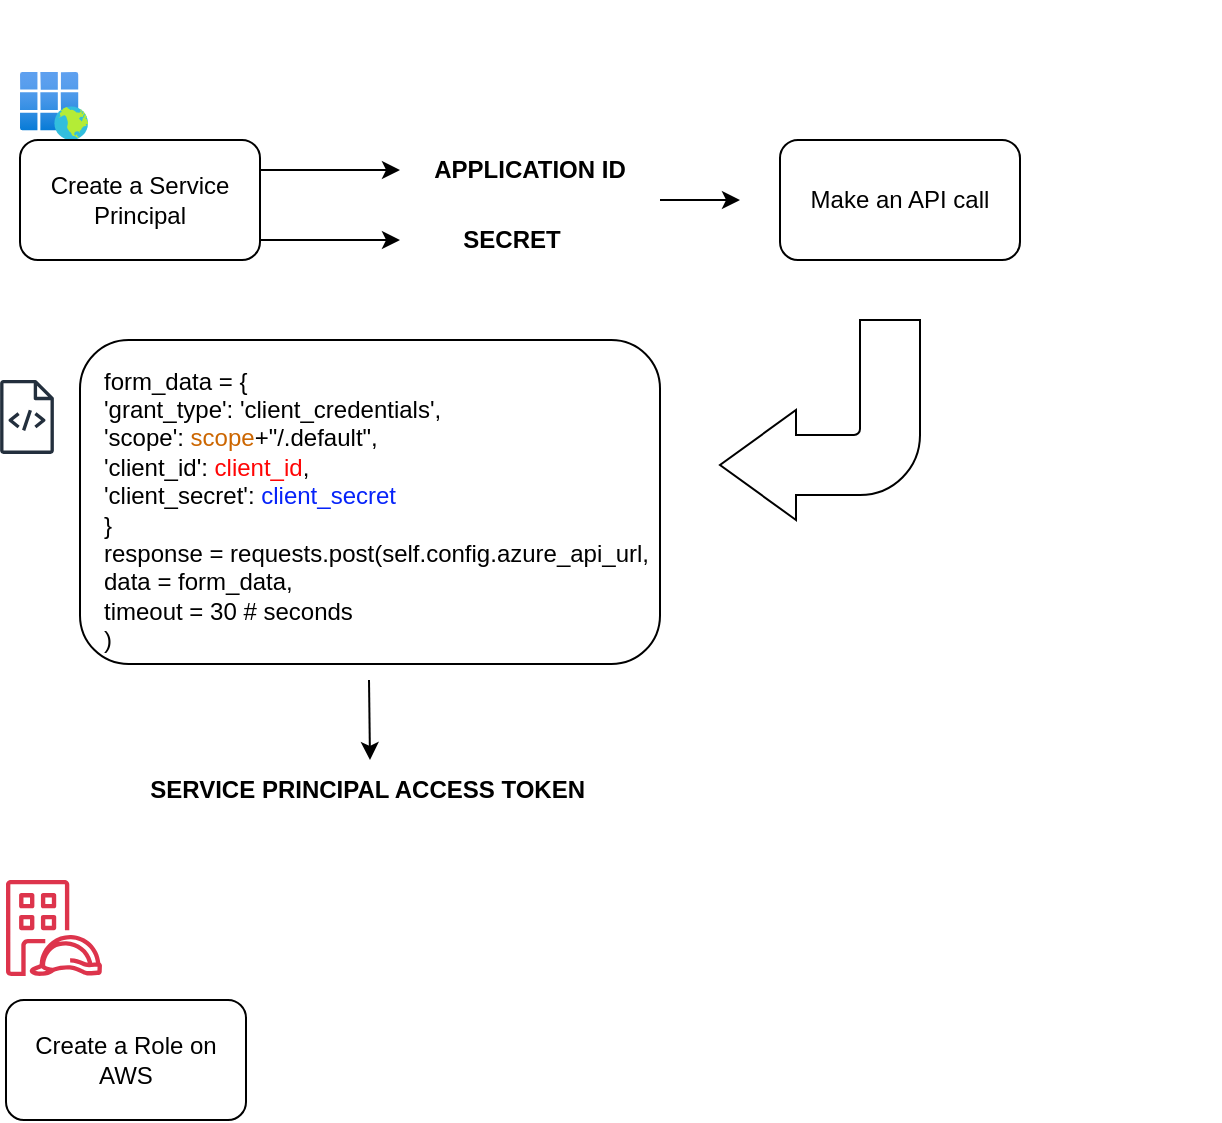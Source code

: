 <mxfile version="24.7.17">
  <diagram name="Page-1" id="rgw7u6xFR-ZV7shGWzve">
    <mxGraphModel dx="749" dy="435" grid="1" gridSize="10" guides="1" tooltips="1" connect="1" arrows="1" fold="1" page="1" pageScale="1" pageWidth="850" pageHeight="1100" math="0" shadow="0">
      <root>
        <mxCell id="0" />
        <mxCell id="1" parent="0" />
        <mxCell id="-ZoH8AaSv6jImLgKxDBK-23" value="" style="rounded=1;whiteSpace=wrap;html=1;" vertex="1" parent="1">
          <mxGeometry x="90" y="180" width="290" height="162" as="geometry" />
        </mxCell>
        <mxCell id="-ZoH8AaSv6jImLgKxDBK-1" value="" style="image;aspect=fixed;html=1;points=[];align=center;fontSize=12;image=img/lib/azure2/identity/Enterprise_Applications.svg;" vertex="1" parent="1">
          <mxGeometry x="60" y="46" width="34" height="34" as="geometry" />
        </mxCell>
        <mxCell id="-ZoH8AaSv6jImLgKxDBK-2" value="Create a Service Principal" style="rounded=1;whiteSpace=wrap;html=1;" vertex="1" parent="1">
          <mxGeometry x="60" y="80" width="120" height="60" as="geometry" />
        </mxCell>
        <mxCell id="-ZoH8AaSv6jImLgKxDBK-4" value="" style="endArrow=classic;html=1;rounded=0;exitX=1;exitY=0.25;exitDx=0;exitDy=0;" edge="1" parent="1" source="-ZoH8AaSv6jImLgKxDBK-2">
          <mxGeometry width="50" height="50" relative="1" as="geometry">
            <mxPoint x="380" y="270" as="sourcePoint" />
            <mxPoint x="250" y="95" as="targetPoint" />
          </mxGeometry>
        </mxCell>
        <mxCell id="-ZoH8AaSv6jImLgKxDBK-5" value="" style="endArrow=classic;html=1;rounded=0;exitX=1;exitY=0.25;exitDx=0;exitDy=0;" edge="1" parent="1">
          <mxGeometry width="50" height="50" relative="1" as="geometry">
            <mxPoint x="180" y="130" as="sourcePoint" />
            <mxPoint x="250" y="130" as="targetPoint" />
          </mxGeometry>
        </mxCell>
        <mxCell id="-ZoH8AaSv6jImLgKxDBK-7" value="&lt;b&gt;APPLICATION ID&lt;/b&gt;" style="text;html=1;align=center;verticalAlign=middle;whiteSpace=wrap;rounded=0;" vertex="1" parent="1">
          <mxGeometry x="250" y="80" width="130" height="30" as="geometry" />
        </mxCell>
        <mxCell id="-ZoH8AaSv6jImLgKxDBK-8" value="&lt;b&gt;SECRET&lt;/b&gt;" style="text;html=1;align=center;verticalAlign=middle;whiteSpace=wrap;rounded=0;" vertex="1" parent="1">
          <mxGeometry x="241" y="115" width="130" height="30" as="geometry" />
        </mxCell>
        <mxCell id="-ZoH8AaSv6jImLgKxDBK-19" value="" style="sketch=0;outlineConnect=0;fontColor=#232F3E;gradientColor=none;fillColor=#232F3D;strokeColor=none;dashed=0;verticalLabelPosition=bottom;verticalAlign=top;align=center;html=1;fontSize=12;fontStyle=0;aspect=fixed;pointerEvents=1;shape=mxgraph.aws4.source_code;" vertex="1" parent="1">
          <mxGeometry x="50" y="200" width="27" height="36.95" as="geometry" />
        </mxCell>
        <mxCell id="-ZoH8AaSv6jImLgKxDBK-21" value="form_data = {&lt;br&gt;                &#39;grant_type&#39;: &#39;client_credentials&#39;,&lt;br&gt;                &#39;scope&#39;: &lt;font color=&quot;#cc6600&quot;&gt;scope&lt;/font&gt;+&quot;/.default&quot;,&lt;br&gt;                &#39;client_id&#39;: &lt;font color=&quot;#ff0505&quot;&gt;client_id&lt;/font&gt;,&lt;br&gt;                &#39;client_secret&#39;: &lt;font color=&quot;#0623f9&quot;&gt;client_secret&lt;/font&gt;&lt;br&gt;            }&lt;br&gt;            response = requests.post(self.config.azure_api_url,&lt;br&gt;                data = form_data,&lt;br&gt;                timeout = 30 # seconds&lt;br&gt;            )" style="text;html=1;align=left;verticalAlign=middle;whiteSpace=wrap;rounded=0;" vertex="1" parent="1">
          <mxGeometry x="100" y="180" width="280" height="170" as="geometry" />
        </mxCell>
        <mxCell id="-ZoH8AaSv6jImLgKxDBK-24" value="" style="html=1;shadow=0;dashed=0;align=center;verticalAlign=middle;shape=mxgraph.arrows2.bendArrow;dy=15;dx=38;notch=0;arrowHead=55;rounded=1;rotation=-180;" vertex="1" parent="1">
          <mxGeometry x="410" y="170" width="100" height="100" as="geometry" />
        </mxCell>
        <mxCell id="-ZoH8AaSv6jImLgKxDBK-25" value="Make an API call" style="rounded=1;whiteSpace=wrap;html=1;" vertex="1" parent="1">
          <mxGeometry x="440" y="80" width="120" height="60" as="geometry" />
        </mxCell>
        <mxCell id="-ZoH8AaSv6jImLgKxDBK-26" value="" style="endArrow=classic;html=1;rounded=0;exitX=1;exitY=1;exitDx=0;exitDy=0;" edge="1" parent="1" source="-ZoH8AaSv6jImLgKxDBK-7">
          <mxGeometry width="50" height="50" relative="1" as="geometry">
            <mxPoint x="360" y="150" as="sourcePoint" />
            <mxPoint x="420" y="110" as="targetPoint" />
          </mxGeometry>
        </mxCell>
        <mxCell id="-ZoH8AaSv6jImLgKxDBK-28" value="" style="endArrow=classic;html=1;rounded=0;" edge="1" parent="1">
          <mxGeometry width="50" height="50" relative="1" as="geometry">
            <mxPoint x="234.5" y="350" as="sourcePoint" />
            <mxPoint x="235" y="390" as="targetPoint" />
          </mxGeometry>
        </mxCell>
        <mxCell id="-ZoH8AaSv6jImLgKxDBK-30" value="&lt;b&gt;SERVICE PRINCIPAL ACCESS TOKEN&amp;nbsp;&lt;/b&gt;" style="text;html=1;align=center;verticalAlign=middle;whiteSpace=wrap;rounded=0;" vertex="1" parent="1">
          <mxGeometry x="112.5" y="390" width="245" height="30" as="geometry" />
        </mxCell>
        <mxCell id="-ZoH8AaSv6jImLgKxDBK-32" value="" style="shape=image;verticalLabelPosition=bottom;labelBackgroundColor=default;verticalAlign=top;aspect=fixed;imageAspect=0;image=https://swimburger.net/media/ppnn3pcl/azure.png;" vertex="1" parent="1">
          <mxGeometry x="600" y="10" width="60" height="60" as="geometry" />
        </mxCell>
        <mxCell id="-ZoH8AaSv6jImLgKxDBK-33" value="" style="sketch=0;outlineConnect=0;fontColor=#232F3E;gradientColor=none;fillColor=#DD344C;strokeColor=none;dashed=0;verticalLabelPosition=bottom;verticalAlign=top;align=center;html=1;fontSize=12;fontStyle=0;aspect=fixed;pointerEvents=1;shape=mxgraph.aws4.identity_access_management_iam_roles_anywhere;" vertex="1" parent="1">
          <mxGeometry x="53" y="450" width="48" height="48" as="geometry" />
        </mxCell>
        <mxCell id="-ZoH8AaSv6jImLgKxDBK-34" value="Create a Role on AWS" style="rounded=1;whiteSpace=wrap;html=1;" vertex="1" parent="1">
          <mxGeometry x="53" y="510" width="120" height="60" as="geometry" />
        </mxCell>
      </root>
    </mxGraphModel>
  </diagram>
</mxfile>
